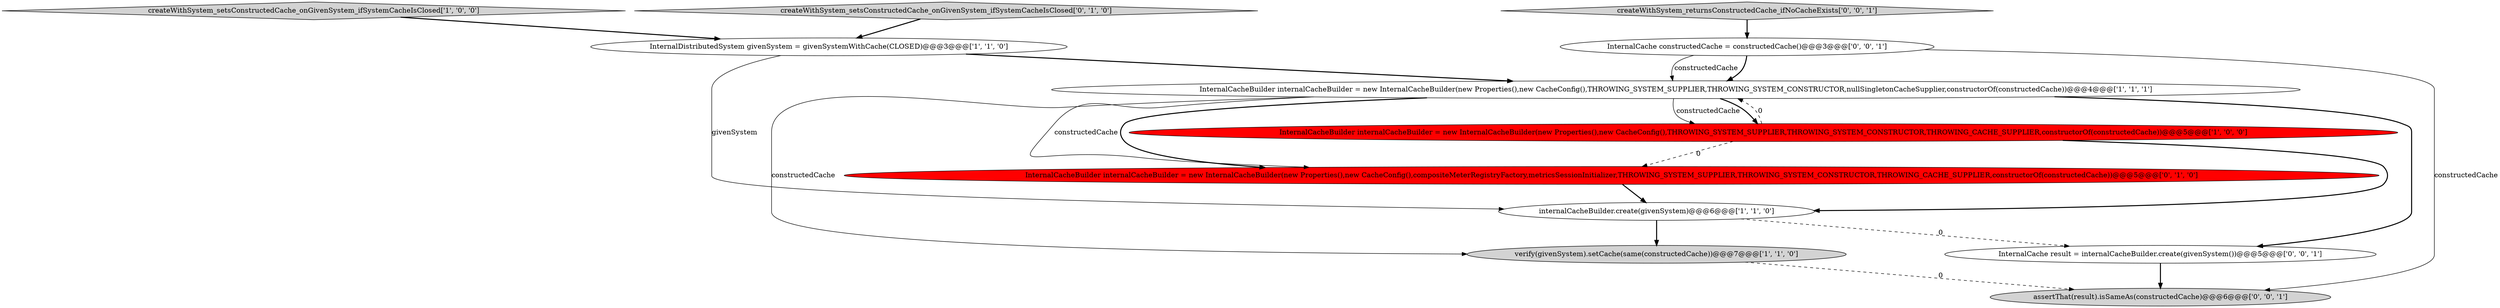 digraph {
5 [style = filled, label = "createWithSystem_setsConstructedCache_onGivenSystem_ifSystemCacheIsClosed['1', '0', '0']", fillcolor = lightgray, shape = diamond image = "AAA0AAABBB1BBB"];
1 [style = filled, label = "InternalCacheBuilder internalCacheBuilder = new InternalCacheBuilder(new Properties(),new CacheConfig(),THROWING_SYSTEM_SUPPLIER,THROWING_SYSTEM_CONSTRUCTOR,nullSingletonCacheSupplier,constructorOf(constructedCache))@@@4@@@['1', '1', '1']", fillcolor = white, shape = ellipse image = "AAA0AAABBB1BBB"];
10 [style = filled, label = "assertThat(result).isSameAs(constructedCache)@@@6@@@['0', '0', '1']", fillcolor = lightgray, shape = ellipse image = "AAA0AAABBB3BBB"];
9 [style = filled, label = "createWithSystem_returnsConstructedCache_ifNoCacheExists['0', '0', '1']", fillcolor = lightgray, shape = diamond image = "AAA0AAABBB3BBB"];
4 [style = filled, label = "InternalDistributedSystem givenSystem = givenSystemWithCache(CLOSED)@@@3@@@['1', '1', '0']", fillcolor = white, shape = ellipse image = "AAA0AAABBB1BBB"];
6 [style = filled, label = "createWithSystem_setsConstructedCache_onGivenSystem_ifSystemCacheIsClosed['0', '1', '0']", fillcolor = lightgray, shape = diamond image = "AAA0AAABBB2BBB"];
7 [style = filled, label = "InternalCacheBuilder internalCacheBuilder = new InternalCacheBuilder(new Properties(),new CacheConfig(),compositeMeterRegistryFactory,metricsSessionInitializer,THROWING_SYSTEM_SUPPLIER,THROWING_SYSTEM_CONSTRUCTOR,THROWING_CACHE_SUPPLIER,constructorOf(constructedCache))@@@5@@@['0', '1', '0']", fillcolor = red, shape = ellipse image = "AAA1AAABBB2BBB"];
0 [style = filled, label = "verify(givenSystem).setCache(same(constructedCache))@@@7@@@['1', '1', '0']", fillcolor = lightgray, shape = ellipse image = "AAA0AAABBB1BBB"];
8 [style = filled, label = "InternalCache result = internalCacheBuilder.create(givenSystem())@@@5@@@['0', '0', '1']", fillcolor = white, shape = ellipse image = "AAA0AAABBB3BBB"];
11 [style = filled, label = "InternalCache constructedCache = constructedCache()@@@3@@@['0', '0', '1']", fillcolor = white, shape = ellipse image = "AAA0AAABBB3BBB"];
2 [style = filled, label = "internalCacheBuilder.create(givenSystem)@@@6@@@['1', '1', '0']", fillcolor = white, shape = ellipse image = "AAA0AAABBB1BBB"];
3 [style = filled, label = "InternalCacheBuilder internalCacheBuilder = new InternalCacheBuilder(new Properties(),new CacheConfig(),THROWING_SYSTEM_SUPPLIER,THROWING_SYSTEM_CONSTRUCTOR,THROWING_CACHE_SUPPLIER,constructorOf(constructedCache))@@@5@@@['1', '0', '0']", fillcolor = red, shape = ellipse image = "AAA1AAABBB1BBB"];
8->10 [style = bold, label=""];
1->8 [style = bold, label=""];
9->11 [style = bold, label=""];
11->1 [style = bold, label=""];
3->7 [style = dashed, label="0"];
3->1 [style = dashed, label="0"];
1->3 [style = solid, label="constructedCache"];
1->3 [style = bold, label=""];
11->10 [style = solid, label="constructedCache"];
2->8 [style = dashed, label="0"];
1->7 [style = bold, label=""];
0->10 [style = dashed, label="0"];
1->7 [style = solid, label="constructedCache"];
6->4 [style = bold, label=""];
1->0 [style = solid, label="constructedCache"];
2->0 [style = bold, label=""];
3->2 [style = bold, label=""];
7->2 [style = bold, label=""];
5->4 [style = bold, label=""];
4->1 [style = bold, label=""];
11->1 [style = solid, label="constructedCache"];
4->2 [style = solid, label="givenSystem"];
}
